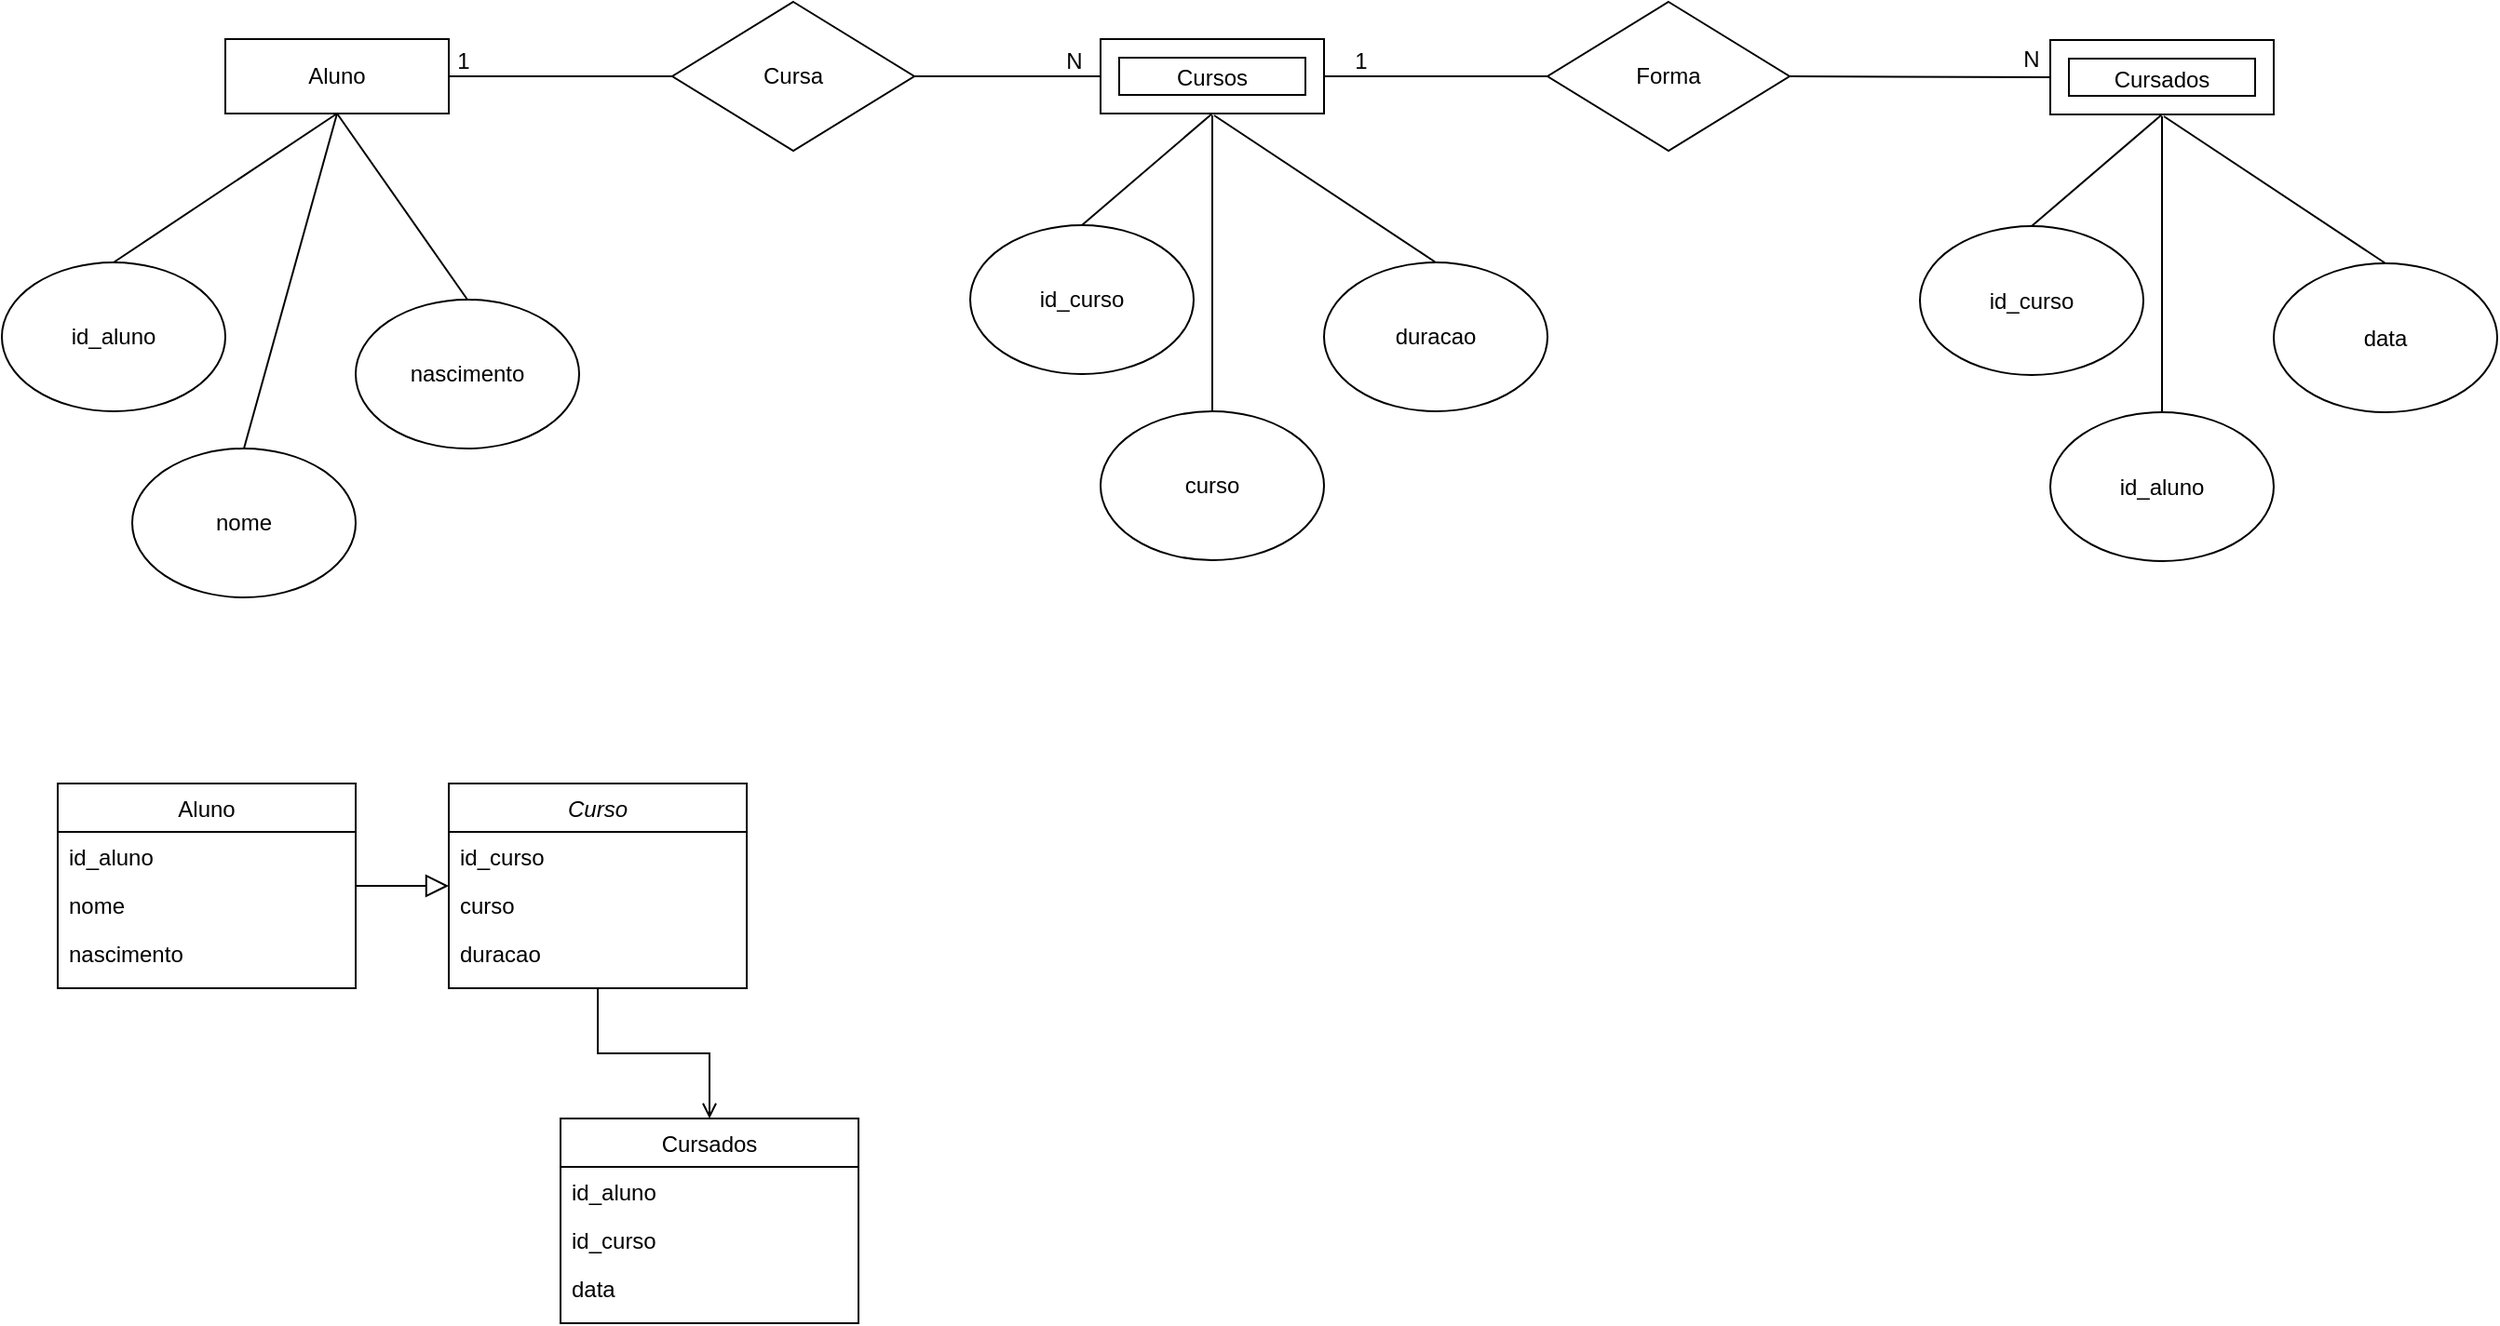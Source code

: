 <mxfile version="20.6.0" type="device"><diagram id="C5RBs43oDa-KdzZeNtuy" name="Escola"><mxGraphModel dx="1626" dy="935" grid="0" gridSize="10" guides="1" tooltips="1" connect="1" arrows="1" fold="1" page="0" pageScale="1" pageWidth="827" pageHeight="1169" math="0" shadow="0"><root><mxCell id="WIyWlLk6GJQsqaUBKTNV-0"/><mxCell id="WIyWlLk6GJQsqaUBKTNV-1" parent="WIyWlLk6GJQsqaUBKTNV-0"/><mxCell id="zkfFHV4jXpPFQw0GAbJ--0" value="Curso" style="swimlane;fontStyle=2;align=center;verticalAlign=top;childLayout=stackLayout;horizontal=1;startSize=26;horizontalStack=0;resizeParent=1;resizeLast=0;collapsible=1;marginBottom=0;rounded=0;shadow=0;strokeWidth=1;" parent="WIyWlLk6GJQsqaUBKTNV-1" vertex="1"><mxGeometry x="320" y="540" width="160" height="110" as="geometry"><mxRectangle x="230" y="140" width="160" height="26" as="alternateBounds"/></mxGeometry></mxCell><mxCell id="zkfFHV4jXpPFQw0GAbJ--1" value="id_curso " style="text;align=left;verticalAlign=top;spacingLeft=4;spacingRight=4;overflow=hidden;rotatable=0;points=[[0,0.5],[1,0.5]];portConstraint=eastwest;" parent="zkfFHV4jXpPFQw0GAbJ--0" vertex="1"><mxGeometry y="26" width="160" height="26" as="geometry"/></mxCell><mxCell id="zkfFHV4jXpPFQw0GAbJ--2" value="curso" style="text;align=left;verticalAlign=top;spacingLeft=4;spacingRight=4;overflow=hidden;rotatable=0;points=[[0,0.5],[1,0.5]];portConstraint=eastwest;rounded=0;shadow=0;html=0;" parent="zkfFHV4jXpPFQw0GAbJ--0" vertex="1"><mxGeometry y="52" width="160" height="26" as="geometry"/></mxCell><mxCell id="zkfFHV4jXpPFQw0GAbJ--3" value="duracao" style="text;align=left;verticalAlign=top;spacingLeft=4;spacingRight=4;overflow=hidden;rotatable=0;points=[[0,0.5],[1,0.5]];portConstraint=eastwest;rounded=0;shadow=0;html=0;" parent="zkfFHV4jXpPFQw0GAbJ--0" vertex="1"><mxGeometry y="78" width="160" height="26" as="geometry"/></mxCell><mxCell id="zkfFHV4jXpPFQw0GAbJ--6" value="Aluno" style="swimlane;fontStyle=0;align=center;verticalAlign=top;childLayout=stackLayout;horizontal=1;startSize=26;horizontalStack=0;resizeParent=1;resizeLast=0;collapsible=1;marginBottom=0;rounded=0;shadow=0;strokeWidth=1;" parent="WIyWlLk6GJQsqaUBKTNV-1" vertex="1"><mxGeometry x="110" y="540" width="160" height="110" as="geometry"><mxRectangle x="130" y="380" width="160" height="26" as="alternateBounds"/></mxGeometry></mxCell><mxCell id="zkfFHV4jXpPFQw0GAbJ--7" value="id_aluno" style="text;align=left;verticalAlign=top;spacingLeft=4;spacingRight=4;overflow=hidden;rotatable=0;points=[[0,0.5],[1,0.5]];portConstraint=eastwest;" parent="zkfFHV4jXpPFQw0GAbJ--6" vertex="1"><mxGeometry y="26" width="160" height="26" as="geometry"/></mxCell><mxCell id="zkfFHV4jXpPFQw0GAbJ--8" value="nome" style="text;align=left;verticalAlign=top;spacingLeft=4;spacingRight=4;overflow=hidden;rotatable=0;points=[[0,0.5],[1,0.5]];portConstraint=eastwest;rounded=0;shadow=0;html=0;" parent="zkfFHV4jXpPFQw0GAbJ--6" vertex="1"><mxGeometry y="52" width="160" height="26" as="geometry"/></mxCell><mxCell id="zkfFHV4jXpPFQw0GAbJ--11" value="nascimento" style="text;align=left;verticalAlign=top;spacingLeft=4;spacingRight=4;overflow=hidden;rotatable=0;points=[[0,0.5],[1,0.5]];portConstraint=eastwest;" parent="zkfFHV4jXpPFQw0GAbJ--6" vertex="1"><mxGeometry y="78" width="160" height="26" as="geometry"/></mxCell><mxCell id="zkfFHV4jXpPFQw0GAbJ--12" value="" style="endArrow=block;endSize=10;endFill=0;shadow=0;strokeWidth=1;rounded=0;edgeStyle=elbowEdgeStyle;elbow=vertical;" parent="WIyWlLk6GJQsqaUBKTNV-1" source="zkfFHV4jXpPFQw0GAbJ--6" target="zkfFHV4jXpPFQw0GAbJ--0" edge="1"><mxGeometry width="160" relative="1" as="geometry"><mxPoint x="690" y="573" as="sourcePoint"/><mxPoint x="690" y="573" as="targetPoint"/></mxGeometry></mxCell><mxCell id="zkfFHV4jXpPFQw0GAbJ--17" value="Cursados" style="swimlane;fontStyle=0;align=center;verticalAlign=top;childLayout=stackLayout;horizontal=1;startSize=26;horizontalStack=0;resizeParent=1;resizeLast=0;collapsible=1;marginBottom=0;rounded=0;shadow=0;strokeWidth=1;" parent="WIyWlLk6GJQsqaUBKTNV-1" vertex="1"><mxGeometry x="380" y="720" width="160" height="110" as="geometry"><mxRectangle x="550" y="140" width="160" height="26" as="alternateBounds"/></mxGeometry></mxCell><mxCell id="zkfFHV4jXpPFQw0GAbJ--19" value="id_aluno" style="text;align=left;verticalAlign=top;spacingLeft=4;spacingRight=4;overflow=hidden;rotatable=0;points=[[0,0.5],[1,0.5]];portConstraint=eastwest;rounded=0;shadow=0;html=0;" parent="zkfFHV4jXpPFQw0GAbJ--17" vertex="1"><mxGeometry y="26" width="160" height="26" as="geometry"/></mxCell><mxCell id="zkfFHV4jXpPFQw0GAbJ--18" value="id_curso" style="text;align=left;verticalAlign=top;spacingLeft=4;spacingRight=4;overflow=hidden;rotatable=0;points=[[0,0.5],[1,0.5]];portConstraint=eastwest;" parent="zkfFHV4jXpPFQw0GAbJ--17" vertex="1"><mxGeometry y="52" width="160" height="26" as="geometry"/></mxCell><mxCell id="zkfFHV4jXpPFQw0GAbJ--20" value="data" style="text;align=left;verticalAlign=top;spacingLeft=4;spacingRight=4;overflow=hidden;rotatable=0;points=[[0,0.5],[1,0.5]];portConstraint=eastwest;rounded=0;shadow=0;html=0;" parent="zkfFHV4jXpPFQw0GAbJ--17" vertex="1"><mxGeometry y="78" width="160" height="26" as="geometry"/></mxCell><mxCell id="zkfFHV4jXpPFQw0GAbJ--26" value="" style="endArrow=open;shadow=0;strokeWidth=1;rounded=0;endFill=1;edgeStyle=elbowEdgeStyle;elbow=vertical;" parent="WIyWlLk6GJQsqaUBKTNV-1" source="zkfFHV4jXpPFQw0GAbJ--0" target="zkfFHV4jXpPFQw0GAbJ--17" edge="1"><mxGeometry x="0.5" y="41" relative="1" as="geometry"><mxPoint x="870" y="562" as="sourcePoint"/><mxPoint x="1030" y="562" as="targetPoint"/><mxPoint x="-40" y="32" as="offset"/></mxGeometry></mxCell><mxCell id="QRNNpX6dtmIi1lLYBjSH-0" value="" style="rounded=0;whiteSpace=wrap;html=1;" vertex="1" parent="WIyWlLk6GJQsqaUBKTNV-1"><mxGeometry x="200" y="140" width="120" height="40" as="geometry"/></mxCell><mxCell id="QRNNpX6dtmIi1lLYBjSH-1" value="" style="rhombus;whiteSpace=wrap;html=1;" vertex="1" parent="WIyWlLk6GJQsqaUBKTNV-1"><mxGeometry x="440" y="120" width="130" height="80" as="geometry"/></mxCell><mxCell id="QRNNpX6dtmIi1lLYBjSH-2" value="" style="rounded=0;whiteSpace=wrap;html=1;" vertex="1" parent="WIyWlLk6GJQsqaUBKTNV-1"><mxGeometry x="670" y="140" width="120" height="40" as="geometry"/></mxCell><mxCell id="QRNNpX6dtmIi1lLYBjSH-4" value="" style="endArrow=none;html=1;rounded=0;entryX=0;entryY=0.5;entryDx=0;entryDy=0;exitX=1;exitY=0.5;exitDx=0;exitDy=0;" edge="1" parent="WIyWlLk6GJQsqaUBKTNV-1" source="QRNNpX6dtmIi1lLYBjSH-0" target="QRNNpX6dtmIi1lLYBjSH-1"><mxGeometry width="50" height="50" relative="1" as="geometry"><mxPoint x="380" y="190" as="sourcePoint"/><mxPoint x="430" y="140" as="targetPoint"/></mxGeometry></mxCell><mxCell id="QRNNpX6dtmIi1lLYBjSH-5" value="Aluno" style="text;html=1;strokeColor=none;fillColor=none;align=center;verticalAlign=middle;whiteSpace=wrap;rounded=0;" vertex="1" parent="WIyWlLk6GJQsqaUBKTNV-1"><mxGeometry x="230" y="145" width="60" height="30" as="geometry"/></mxCell><mxCell id="QRNNpX6dtmIi1lLYBjSH-6" value="Cursa" style="text;html=1;strokeColor=none;fillColor=none;align=center;verticalAlign=middle;whiteSpace=wrap;rounded=0;" vertex="1" parent="WIyWlLk6GJQsqaUBKTNV-1"><mxGeometry x="475" y="145" width="60" height="30" as="geometry"/></mxCell><mxCell id="QRNNpX6dtmIi1lLYBjSH-7" value="" style="endArrow=none;html=1;rounded=0;entryX=0;entryY=0.5;entryDx=0;entryDy=0;exitX=1;exitY=0.5;exitDx=0;exitDy=0;" edge="1" parent="WIyWlLk6GJQsqaUBKTNV-1" source="QRNNpX6dtmIi1lLYBjSH-1" target="QRNNpX6dtmIi1lLYBjSH-2"><mxGeometry width="50" height="50" relative="1" as="geometry"><mxPoint x="580" y="190" as="sourcePoint"/><mxPoint x="630" y="140" as="targetPoint"/></mxGeometry></mxCell><mxCell id="QRNNpX6dtmIi1lLYBjSH-9" value="" style="rounded=0;whiteSpace=wrap;html=1;" vertex="1" parent="WIyWlLk6GJQsqaUBKTNV-1"><mxGeometry x="680" y="150" width="100" height="20" as="geometry"/></mxCell><mxCell id="QRNNpX6dtmIi1lLYBjSH-8" value="Cursos" style="text;html=1;strokeColor=none;fillColor=none;align=center;verticalAlign=middle;whiteSpace=wrap;rounded=0;" vertex="1" parent="WIyWlLk6GJQsqaUBKTNV-1"><mxGeometry x="700" y="146" width="60" height="30" as="geometry"/></mxCell><mxCell id="QRNNpX6dtmIi1lLYBjSH-10" value="1" style="text;html=1;strokeColor=none;fillColor=none;align=center;verticalAlign=middle;whiteSpace=wrap;rounded=0;" vertex="1" parent="WIyWlLk6GJQsqaUBKTNV-1"><mxGeometry x="298" y="137" width="60" height="30" as="geometry"/></mxCell><mxCell id="QRNNpX6dtmIi1lLYBjSH-11" value="N" style="text;html=1;strokeColor=none;fillColor=none;align=center;verticalAlign=middle;whiteSpace=wrap;rounded=0;" vertex="1" parent="WIyWlLk6GJQsqaUBKTNV-1"><mxGeometry x="626" y="137" width="60" height="30" as="geometry"/></mxCell><mxCell id="QRNNpX6dtmIi1lLYBjSH-12" value="" style="ellipse;whiteSpace=wrap;html=1;" vertex="1" parent="WIyWlLk6GJQsqaUBKTNV-1"><mxGeometry x="80" y="260" width="120" height="80" as="geometry"/></mxCell><mxCell id="QRNNpX6dtmIi1lLYBjSH-13" value="" style="ellipse;whiteSpace=wrap;html=1;" vertex="1" parent="WIyWlLk6GJQsqaUBKTNV-1"><mxGeometry x="150" y="360" width="120" height="80" as="geometry"/></mxCell><mxCell id="QRNNpX6dtmIi1lLYBjSH-14" value="" style="ellipse;whiteSpace=wrap;html=1;" vertex="1" parent="WIyWlLk6GJQsqaUBKTNV-1"><mxGeometry x="270" y="280" width="120" height="80" as="geometry"/></mxCell><mxCell id="QRNNpX6dtmIi1lLYBjSH-15" value="" style="endArrow=none;html=1;rounded=0;entryX=0.5;entryY=1;entryDx=0;entryDy=0;exitX=0.5;exitY=0;exitDx=0;exitDy=0;" edge="1" parent="WIyWlLk6GJQsqaUBKTNV-1" source="QRNNpX6dtmIi1lLYBjSH-12" target="QRNNpX6dtmIi1lLYBjSH-0"><mxGeometry width="50" height="50" relative="1" as="geometry"><mxPoint x="240" y="280" as="sourcePoint"/><mxPoint x="290" y="230" as="targetPoint"/></mxGeometry></mxCell><mxCell id="QRNNpX6dtmIi1lLYBjSH-16" value="" style="endArrow=none;html=1;rounded=0;exitX=0.5;exitY=0;exitDx=0;exitDy=0;" edge="1" parent="WIyWlLk6GJQsqaUBKTNV-1" source="QRNNpX6dtmIi1lLYBjSH-13"><mxGeometry width="50" height="50" relative="1" as="geometry"><mxPoint x="140" y="330" as="sourcePoint"/><mxPoint x="260" y="180" as="targetPoint"/></mxGeometry></mxCell><mxCell id="QRNNpX6dtmIi1lLYBjSH-17" value="" style="endArrow=none;html=1;rounded=0;exitX=0.5;exitY=0;exitDx=0;exitDy=0;" edge="1" parent="WIyWlLk6GJQsqaUBKTNV-1" source="QRNNpX6dtmIi1lLYBjSH-14"><mxGeometry width="50" height="50" relative="1" as="geometry"><mxPoint x="260" y="300" as="sourcePoint"/><mxPoint x="260" y="180" as="targetPoint"/></mxGeometry></mxCell><mxCell id="QRNNpX6dtmIi1lLYBjSH-18" value="id_aluno" style="text;html=1;strokeColor=none;fillColor=none;align=center;verticalAlign=middle;whiteSpace=wrap;rounded=0;" vertex="1" parent="WIyWlLk6GJQsqaUBKTNV-1"><mxGeometry x="110" y="285" width="60" height="30" as="geometry"/></mxCell><mxCell id="QRNNpX6dtmIi1lLYBjSH-19" value="nome" style="text;html=1;strokeColor=none;fillColor=none;align=center;verticalAlign=middle;whiteSpace=wrap;rounded=0;" vertex="1" parent="WIyWlLk6GJQsqaUBKTNV-1"><mxGeometry x="180" y="385" width="60" height="30" as="geometry"/></mxCell><mxCell id="QRNNpX6dtmIi1lLYBjSH-20" value="nascimento" style="text;html=1;strokeColor=none;fillColor=none;align=center;verticalAlign=middle;whiteSpace=wrap;rounded=0;" vertex="1" parent="WIyWlLk6GJQsqaUBKTNV-1"><mxGeometry x="300" y="305" width="60" height="30" as="geometry"/></mxCell><mxCell id="QRNNpX6dtmIi1lLYBjSH-21" value="" style="ellipse;whiteSpace=wrap;html=1;" vertex="1" parent="WIyWlLk6GJQsqaUBKTNV-1"><mxGeometry x="600" y="240" width="120" height="80" as="geometry"/></mxCell><mxCell id="QRNNpX6dtmIi1lLYBjSH-22" value="" style="ellipse;whiteSpace=wrap;html=1;" vertex="1" parent="WIyWlLk6GJQsqaUBKTNV-1"><mxGeometry x="670" y="340" width="120" height="80" as="geometry"/></mxCell><mxCell id="QRNNpX6dtmIi1lLYBjSH-23" value="" style="ellipse;whiteSpace=wrap;html=1;" vertex="1" parent="WIyWlLk6GJQsqaUBKTNV-1"><mxGeometry x="790" y="260" width="120" height="80" as="geometry"/></mxCell><mxCell id="QRNNpX6dtmIi1lLYBjSH-24" value="id_curso" style="text;html=1;strokeColor=none;fillColor=none;align=center;verticalAlign=middle;whiteSpace=wrap;rounded=0;" vertex="1" parent="WIyWlLk6GJQsqaUBKTNV-1"><mxGeometry x="630" y="265" width="60" height="30" as="geometry"/></mxCell><mxCell id="QRNNpX6dtmIi1lLYBjSH-25" value="curso" style="text;html=1;strokeColor=none;fillColor=none;align=center;verticalAlign=middle;whiteSpace=wrap;rounded=0;" vertex="1" parent="WIyWlLk6GJQsqaUBKTNV-1"><mxGeometry x="700" y="365" width="60" height="30" as="geometry"/></mxCell><mxCell id="QRNNpX6dtmIi1lLYBjSH-26" value="duracao" style="text;html=1;strokeColor=none;fillColor=none;align=center;verticalAlign=middle;whiteSpace=wrap;rounded=0;" vertex="1" parent="WIyWlLk6GJQsqaUBKTNV-1"><mxGeometry x="820" y="285" width="60" height="30" as="geometry"/></mxCell><mxCell id="QRNNpX6dtmIi1lLYBjSH-27" value="" style="endArrow=none;html=1;rounded=0;entryX=0.5;entryY=1;entryDx=0;entryDy=0;exitX=0.5;exitY=0;exitDx=0;exitDy=0;" edge="1" parent="WIyWlLk6GJQsqaUBKTNV-1" source="QRNNpX6dtmIi1lLYBjSH-21" target="QRNNpX6dtmIi1lLYBjSH-2"><mxGeometry width="50" height="50" relative="1" as="geometry"><mxPoint x="720" y="280" as="sourcePoint"/><mxPoint x="770" y="230" as="targetPoint"/></mxGeometry></mxCell><mxCell id="QRNNpX6dtmIi1lLYBjSH-28" value="" style="endArrow=none;html=1;rounded=0;exitX=0.5;exitY=0;exitDx=0;exitDy=0;" edge="1" parent="WIyWlLk6GJQsqaUBKTNV-1" source="QRNNpX6dtmIi1lLYBjSH-22"><mxGeometry width="50" height="50" relative="1" as="geometry"><mxPoint x="730" y="331" as="sourcePoint"/><mxPoint x="730" y="181" as="targetPoint"/></mxGeometry></mxCell><mxCell id="QRNNpX6dtmIi1lLYBjSH-29" value="" style="endArrow=none;html=1;rounded=0;exitX=0.5;exitY=0;exitDx=0;exitDy=0;" edge="1" parent="WIyWlLk6GJQsqaUBKTNV-1" source="QRNNpX6dtmIi1lLYBjSH-23"><mxGeometry width="50" height="50" relative="1" as="geometry"><mxPoint x="751" y="261" as="sourcePoint"/><mxPoint x="731" y="181" as="targetPoint"/></mxGeometry></mxCell><mxCell id="QRNNpX6dtmIi1lLYBjSH-31" value="" style="rhombus;whiteSpace=wrap;html=1;" vertex="1" parent="WIyWlLk6GJQsqaUBKTNV-1"><mxGeometry x="910" y="120" width="130" height="80" as="geometry"/></mxCell><mxCell id="QRNNpX6dtmIi1lLYBjSH-32" value="Forma" style="text;html=1;strokeColor=none;fillColor=none;align=center;verticalAlign=middle;whiteSpace=wrap;rounded=0;" vertex="1" parent="WIyWlLk6GJQsqaUBKTNV-1"><mxGeometry x="945" y="145" width="60" height="30" as="geometry"/></mxCell><mxCell id="QRNNpX6dtmIi1lLYBjSH-33" value="" style="endArrow=none;html=1;rounded=0;entryX=0;entryY=0.5;entryDx=0;entryDy=0;exitX=1;exitY=0.5;exitDx=0;exitDy=0;" edge="1" parent="WIyWlLk6GJQsqaUBKTNV-1" source="QRNNpX6dtmIi1lLYBjSH-2" target="QRNNpX6dtmIi1lLYBjSH-31"><mxGeometry width="50" height="50" relative="1" as="geometry"><mxPoint x="880" y="210" as="sourcePoint"/><mxPoint x="930" y="160" as="targetPoint"/></mxGeometry></mxCell><mxCell id="QRNNpX6dtmIi1lLYBjSH-34" value="1" style="text;html=1;strokeColor=none;fillColor=none;align=center;verticalAlign=middle;whiteSpace=wrap;rounded=0;" vertex="1" parent="WIyWlLk6GJQsqaUBKTNV-1"><mxGeometry x="780" y="137" width="60" height="30" as="geometry"/></mxCell><mxCell id="QRNNpX6dtmIi1lLYBjSH-35" value="N" style="text;html=1;strokeColor=none;fillColor=none;align=center;verticalAlign=middle;whiteSpace=wrap;rounded=0;" vertex="1" parent="WIyWlLk6GJQsqaUBKTNV-1"><mxGeometry x="1140" y="136" width="60" height="30" as="geometry"/></mxCell><mxCell id="QRNNpX6dtmIi1lLYBjSH-36" value="" style="rounded=0;whiteSpace=wrap;html=1;" vertex="1" parent="WIyWlLk6GJQsqaUBKTNV-1"><mxGeometry x="1180" y="140.5" width="120" height="40" as="geometry"/></mxCell><mxCell id="QRNNpX6dtmIi1lLYBjSH-37" value="" style="rounded=0;whiteSpace=wrap;html=1;" vertex="1" parent="WIyWlLk6GJQsqaUBKTNV-1"><mxGeometry x="1190" y="150.5" width="100" height="20" as="geometry"/></mxCell><mxCell id="QRNNpX6dtmIi1lLYBjSH-38" value="Cursados" style="text;html=1;strokeColor=none;fillColor=none;align=center;verticalAlign=middle;whiteSpace=wrap;rounded=0;" vertex="1" parent="WIyWlLk6GJQsqaUBKTNV-1"><mxGeometry x="1210" y="146.5" width="60" height="30" as="geometry"/></mxCell><mxCell id="QRNNpX6dtmIi1lLYBjSH-40" value="" style="ellipse;whiteSpace=wrap;html=1;" vertex="1" parent="WIyWlLk6GJQsqaUBKTNV-1"><mxGeometry x="1110" y="240.5" width="120" height="80" as="geometry"/></mxCell><mxCell id="QRNNpX6dtmIi1lLYBjSH-41" value="" style="ellipse;whiteSpace=wrap;html=1;" vertex="1" parent="WIyWlLk6GJQsqaUBKTNV-1"><mxGeometry x="1180" y="340.5" width="120" height="80" as="geometry"/></mxCell><mxCell id="QRNNpX6dtmIi1lLYBjSH-42" value="" style="ellipse;whiteSpace=wrap;html=1;" vertex="1" parent="WIyWlLk6GJQsqaUBKTNV-1"><mxGeometry x="1300" y="260.5" width="120" height="80" as="geometry"/></mxCell><mxCell id="QRNNpX6dtmIi1lLYBjSH-43" value="id_curso" style="text;html=1;strokeColor=none;fillColor=none;align=center;verticalAlign=middle;whiteSpace=wrap;rounded=0;" vertex="1" parent="WIyWlLk6GJQsqaUBKTNV-1"><mxGeometry x="1140" y="265.5" width="60" height="30" as="geometry"/></mxCell><mxCell id="QRNNpX6dtmIi1lLYBjSH-44" value="id_aluno" style="text;html=1;strokeColor=none;fillColor=none;align=center;verticalAlign=middle;whiteSpace=wrap;rounded=0;" vertex="1" parent="WIyWlLk6GJQsqaUBKTNV-1"><mxGeometry x="1210" y="365.5" width="60" height="30" as="geometry"/></mxCell><mxCell id="QRNNpX6dtmIi1lLYBjSH-45" value="data" style="text;html=1;strokeColor=none;fillColor=none;align=center;verticalAlign=middle;whiteSpace=wrap;rounded=0;" vertex="1" parent="WIyWlLk6GJQsqaUBKTNV-1"><mxGeometry x="1330" y="285.5" width="60" height="30" as="geometry"/></mxCell><mxCell id="QRNNpX6dtmIi1lLYBjSH-46" value="" style="endArrow=none;html=1;rounded=0;entryX=0.5;entryY=1;entryDx=0;entryDy=0;exitX=0.5;exitY=0;exitDx=0;exitDy=0;" edge="1" parent="WIyWlLk6GJQsqaUBKTNV-1" source="QRNNpX6dtmIi1lLYBjSH-40" target="QRNNpX6dtmIi1lLYBjSH-36"><mxGeometry width="50" height="50" relative="1" as="geometry"><mxPoint x="1230" y="280.5" as="sourcePoint"/><mxPoint x="1280" y="230.5" as="targetPoint"/></mxGeometry></mxCell><mxCell id="QRNNpX6dtmIi1lLYBjSH-47" value="" style="endArrow=none;html=1;rounded=0;exitX=0.5;exitY=0;exitDx=0;exitDy=0;" edge="1" parent="WIyWlLk6GJQsqaUBKTNV-1" source="QRNNpX6dtmIi1lLYBjSH-41"><mxGeometry width="50" height="50" relative="1" as="geometry"><mxPoint x="1240" y="331.5" as="sourcePoint"/><mxPoint x="1240" y="181.5" as="targetPoint"/></mxGeometry></mxCell><mxCell id="QRNNpX6dtmIi1lLYBjSH-48" value="" style="endArrow=none;html=1;rounded=0;exitX=0.5;exitY=0;exitDx=0;exitDy=0;" edge="1" parent="WIyWlLk6GJQsqaUBKTNV-1" source="QRNNpX6dtmIi1lLYBjSH-42"><mxGeometry width="50" height="50" relative="1" as="geometry"><mxPoint x="1261" y="261.5" as="sourcePoint"/><mxPoint x="1241" y="181.5" as="targetPoint"/></mxGeometry></mxCell><mxCell id="QRNNpX6dtmIi1lLYBjSH-50" value="" style="endArrow=none;html=1;rounded=0;entryX=0;entryY=0.5;entryDx=0;entryDy=0;exitX=1;exitY=0.5;exitDx=0;exitDy=0;" edge="1" parent="WIyWlLk6GJQsqaUBKTNV-1" source="QRNNpX6dtmIi1lLYBjSH-31" target="QRNNpX6dtmIi1lLYBjSH-36"><mxGeometry width="50" height="50" relative="1" as="geometry"><mxPoint x="1070" y="199" as="sourcePoint"/><mxPoint x="1120" y="149" as="targetPoint"/></mxGeometry></mxCell></root></mxGraphModel></diagram></mxfile>